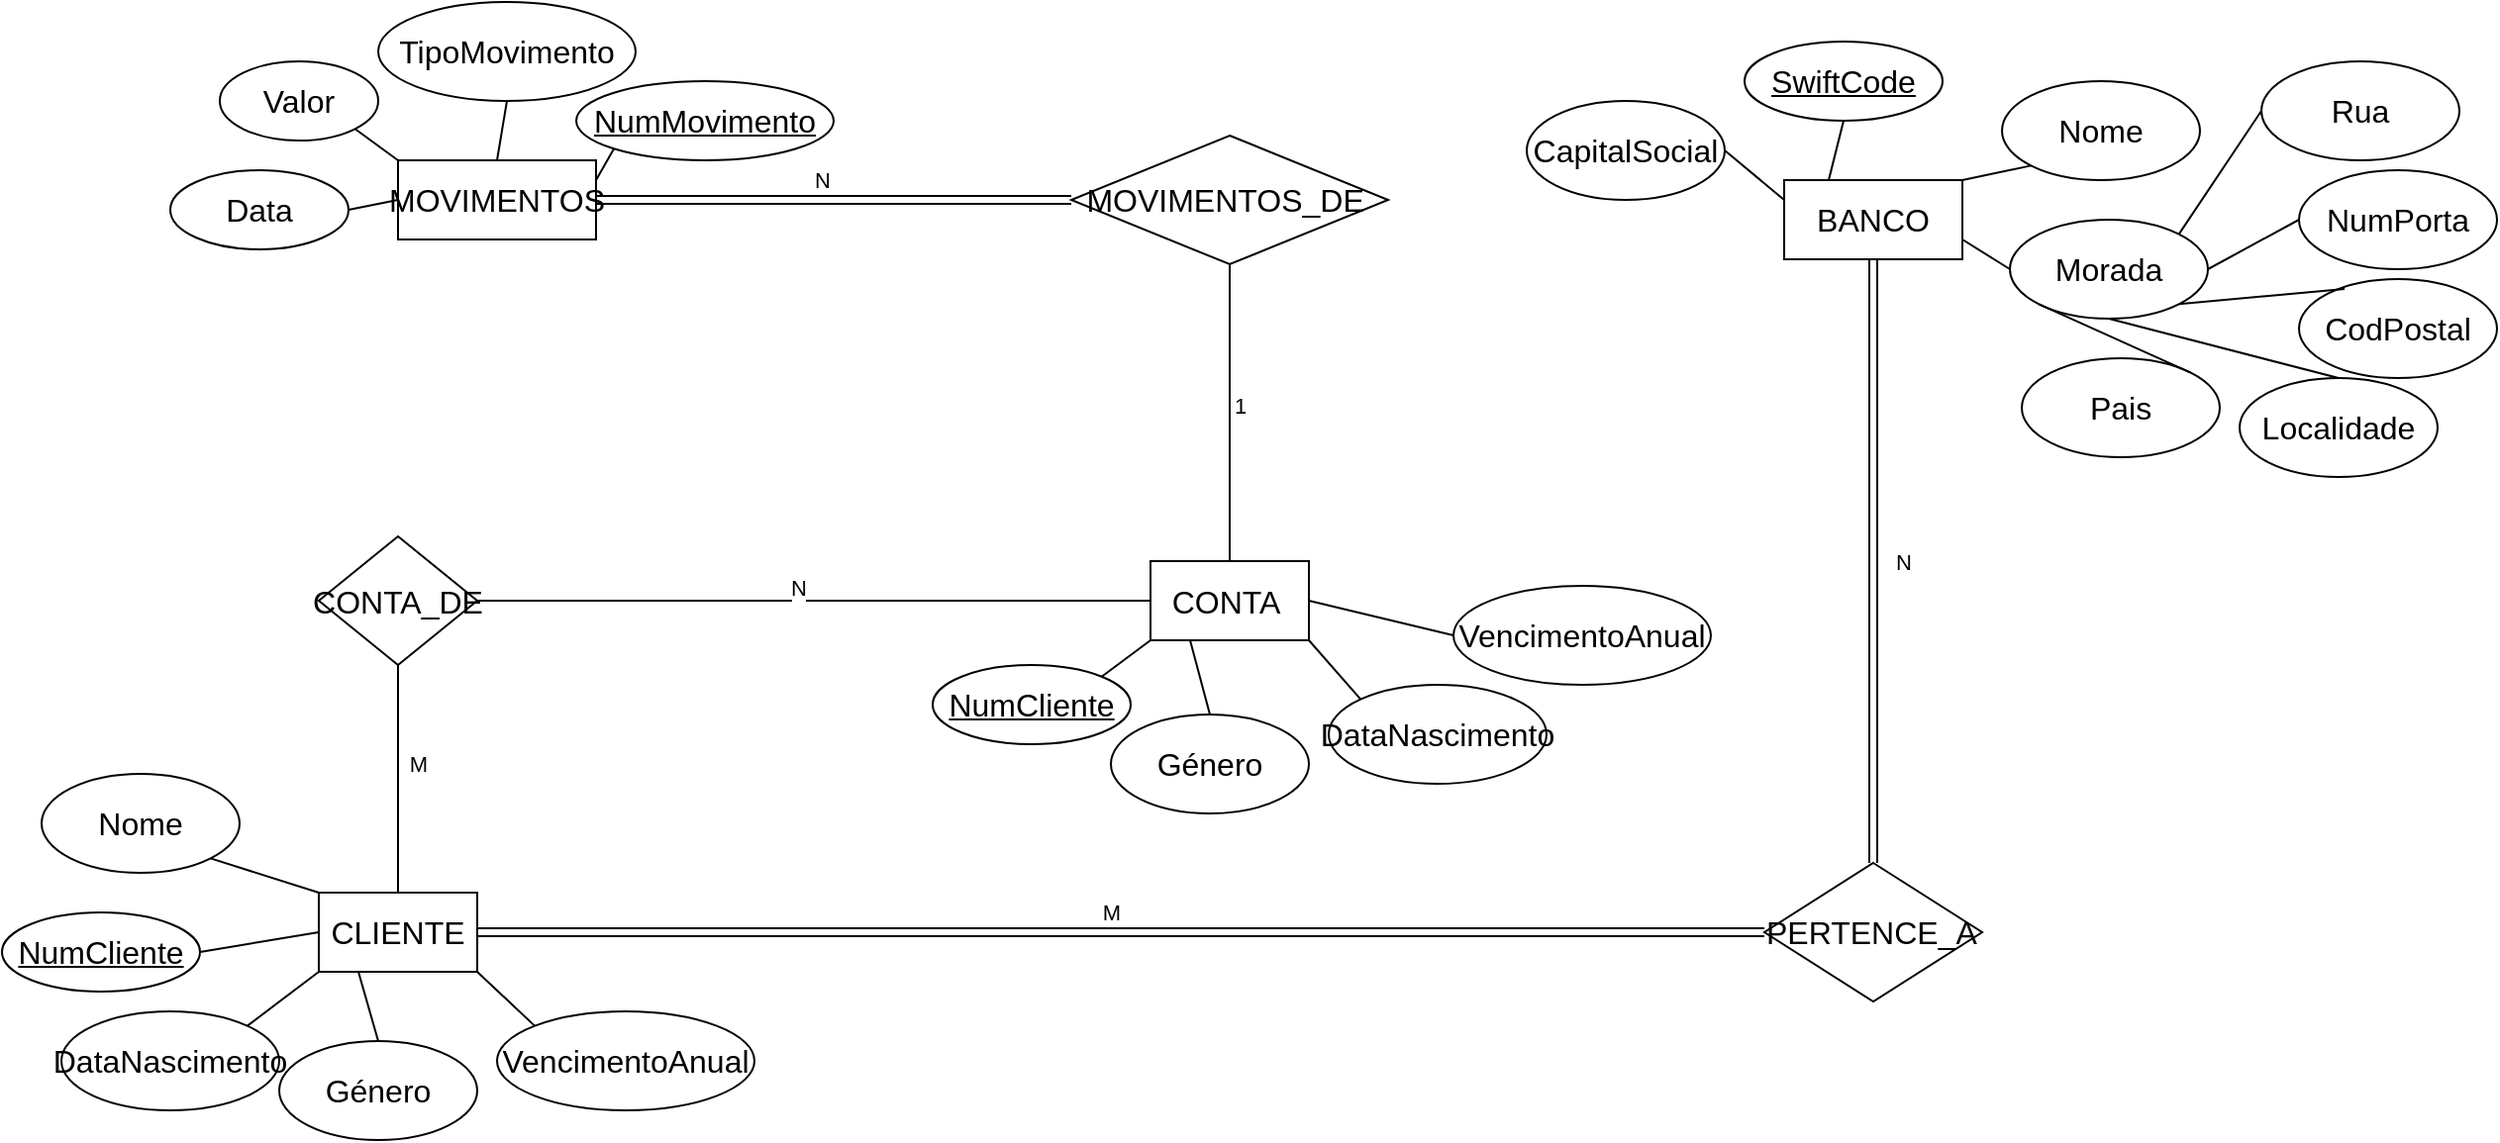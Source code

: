 <mxfile version="28.2.5">
  <diagram name="Página-1" id="8K7tpoxA3R_siYjnnS4K">
    <mxGraphModel dx="1186" dy="755" grid="1" gridSize="10" guides="1" tooltips="1" connect="1" arrows="1" fold="1" page="1" pageScale="1" pageWidth="827" pageHeight="1169" math="0" shadow="0">
      <root>
        <mxCell id="0" />
        <mxCell id="1" parent="0" />
        <mxCell id="RWio1SWD1Iby8s8vuCgb-1" value="&lt;span id=&quot;docs-internal-guid-af97c456-7fff-87b9-3160-b700b82b3dd7&quot;&gt;&lt;span style=&quot;font-size: 12pt; font-family: Calibri, sans-serif; background-color: transparent; font-variant-numeric: normal; font-variant-east-asian: normal; font-variant-alternates: normal; font-variant-position: normal; font-variant-emoji: normal; vertical-align: baseline; white-space-collapse: preserve;&quot;&gt;BANCO&lt;/span&gt;&lt;/span&gt;" style="rounded=0;whiteSpace=wrap;html=1;" parent="1" vertex="1">
          <mxGeometry x="900" y="150" width="90" height="40" as="geometry" />
        </mxCell>
        <mxCell id="RWio1SWD1Iby8s8vuCgb-2" value="&lt;span id=&quot;docs-internal-guid-2875865f-7fff-a0e0-81ef-ecbbbf41017c&quot;&gt;&lt;span style=&quot;font-size: 12pt; font-family: Calibri, sans-serif; background-color: transparent; font-variant-numeric: normal; font-variant-east-asian: normal; font-variant-alternates: normal; font-variant-position: normal; font-variant-emoji: normal; vertical-align: baseline; white-space-collapse: preserve;&quot;&gt;CLIENTE&lt;/span&gt;&lt;/span&gt;" style="rounded=0;whiteSpace=wrap;html=1;" parent="1" vertex="1">
          <mxGeometry x="160" y="510" width="80" height="40" as="geometry" />
        </mxCell>
        <mxCell id="RWio1SWD1Iby8s8vuCgb-3" value="&lt;span id=&quot;docs-internal-guid-65366111-7fff-0a4b-6f6c-a0175f24b78a&quot;&gt;&lt;span style=&quot;font-size: 12pt; font-family: Calibri, sans-serif; background-color: transparent; font-variant-numeric: normal; font-variant-east-asian: normal; font-variant-alternates: normal; font-variant-position: normal; font-variant-emoji: normal; text-decoration-skip-ink: none; vertical-align: baseline; white-space-collapse: preserve;&quot;&gt;SwiftCode&lt;/span&gt;&lt;/span&gt;" style="ellipse;whiteSpace=wrap;html=1;align=center;fontStyle=4;" parent="1" vertex="1">
          <mxGeometry x="880" y="80" width="100" height="40" as="geometry" />
        </mxCell>
        <mxCell id="RWio1SWD1Iby8s8vuCgb-4" value="&lt;span id=&quot;docs-internal-guid-a0a0f81b-7fff-d94d-c99b-7ec15684058c&quot;&gt;&lt;span style=&quot;font-size: 12pt; font-family: Calibri, sans-serif; background-color: transparent; font-variant-numeric: normal; font-variant-east-asian: normal; font-variant-alternates: normal; font-variant-position: normal; font-variant-emoji: normal; vertical-align: baseline; white-space-collapse: preserve;&quot;&gt;Nome&lt;/span&gt;&lt;/span&gt;" style="ellipse;whiteSpace=wrap;html=1;" parent="1" vertex="1">
          <mxGeometry x="1010" y="100" width="100" height="50" as="geometry" />
        </mxCell>
        <mxCell id="RWio1SWD1Iby8s8vuCgb-5" value="&lt;span id=&quot;docs-internal-guid-93bbb5ea-7fff-04e4-05cd-7e66e2fb838d&quot;&gt;&lt;span style=&quot;font-size: 12pt; font-family: Calibri, sans-serif; background-color: transparent; font-variant-numeric: normal; font-variant-east-asian: normal; font-variant-alternates: normal; font-variant-position: normal; font-variant-emoji: normal; vertical-align: baseline; white-space-collapse: preserve;&quot;&gt;Morada&lt;/span&gt;&lt;/span&gt;" style="ellipse;whiteSpace=wrap;html=1;" parent="1" vertex="1">
          <mxGeometry x="1014" y="170" width="100" height="50" as="geometry" />
        </mxCell>
        <mxCell id="RWio1SWD1Iby8s8vuCgb-6" value="&lt;span id=&quot;docs-internal-guid-4803b9d1-7fff-2153-4632-ae9cfee3aabe&quot;&gt;&lt;span style=&quot;font-size: 12pt; font-family: Calibri, sans-serif; background-color: transparent; font-variant-numeric: normal; font-variant-east-asian: normal; font-variant-alternates: normal; font-variant-position: normal; font-variant-emoji: normal; vertical-align: baseline; white-space-collapse: preserve;&quot;&gt;Rua&lt;/span&gt;&lt;/span&gt;" style="ellipse;whiteSpace=wrap;html=1;" parent="1" vertex="1">
          <mxGeometry x="1141" y="90" width="100" height="50" as="geometry" />
        </mxCell>
        <mxCell id="RWio1SWD1Iby8s8vuCgb-7" value="&lt;span id=&quot;docs-internal-guid-b3ca080f-7fff-302c-ad82-b6a08720ef44&quot;&gt;&lt;span style=&quot;font-size: 12pt; font-family: Calibri, sans-serif; background-color: transparent; font-variant-numeric: normal; font-variant-east-asian: normal; font-variant-alternates: normal; font-variant-position: normal; font-variant-emoji: normal; vertical-align: baseline; white-space-collapse: preserve;&quot;&gt;NumPorta&lt;/span&gt;&lt;/span&gt;" style="ellipse;whiteSpace=wrap;html=1;" parent="1" vertex="1">
          <mxGeometry x="1160" y="145" width="100" height="50" as="geometry" />
        </mxCell>
        <mxCell id="RWio1SWD1Iby8s8vuCgb-8" value="&lt;span id=&quot;docs-internal-guid-faa98544-7fff-8719-9a93-f3343d9b40fa&quot;&gt;&lt;span style=&quot;font-size: 12pt; font-family: Calibri, sans-serif; background-color: transparent; font-variant-numeric: normal; font-variant-east-asian: normal; font-variant-alternates: normal; font-variant-position: normal; font-variant-emoji: normal; vertical-align: baseline; white-space-collapse: preserve;&quot;&gt;CodPostal&lt;/span&gt;&lt;/span&gt;" style="ellipse;whiteSpace=wrap;html=1;" parent="1" vertex="1">
          <mxGeometry x="1160" y="200" width="100" height="50" as="geometry" />
        </mxCell>
        <mxCell id="RWio1SWD1Iby8s8vuCgb-9" value="&lt;span id=&quot;docs-internal-guid-47375373-7fff-998a-606e-bc8b9fd4f0b8&quot;&gt;&lt;span style=&quot;font-size: 12pt; font-family: Calibri, sans-serif; background-color: transparent; font-variant-numeric: normal; font-variant-east-asian: normal; font-variant-alternates: normal; font-variant-position: normal; font-variant-emoji: normal; vertical-align: baseline; white-space-collapse: preserve;&quot;&gt;Localidade&lt;/span&gt;&lt;/span&gt;" style="ellipse;whiteSpace=wrap;html=1;" parent="1" vertex="1">
          <mxGeometry x="1130" y="250" width="100" height="50" as="geometry" />
        </mxCell>
        <mxCell id="RWio1SWD1Iby8s8vuCgb-10" value="&lt;span id=&quot;docs-internal-guid-e32d9c3b-7fff-c401-9dcf-a094b863dc5f&quot;&gt;&lt;span style=&quot;font-size: 12pt; font-family: Calibri, sans-serif; background-color: transparent; font-variant-numeric: normal; font-variant-east-asian: normal; font-variant-alternates: normal; font-variant-position: normal; font-variant-emoji: normal; vertical-align: baseline; white-space-collapse: preserve;&quot;&gt;Pais&lt;/span&gt;&lt;/span&gt;" style="ellipse;whiteSpace=wrap;html=1;" parent="1" vertex="1">
          <mxGeometry x="1020" y="240" width="100" height="50" as="geometry" />
        </mxCell>
        <mxCell id="RWio1SWD1Iby8s8vuCgb-11" value="&lt;span id=&quot;docs-internal-guid-cd83ff9c-7fff-dc52-bfdd-ca88fb0fdda9&quot;&gt;&lt;span style=&quot;font-size: 12pt; font-family: Calibri, sans-serif; background-color: transparent; font-variant-numeric: normal; font-variant-east-asian: normal; font-variant-alternates: normal; font-variant-position: normal; font-variant-emoji: normal; vertical-align: baseline; white-space-collapse: preserve;&quot;&gt;CapitalSocial&lt;/span&gt;&lt;/span&gt;" style="ellipse;whiteSpace=wrap;html=1;" parent="1" vertex="1">
          <mxGeometry x="770" y="110" width="100" height="50" as="geometry" />
        </mxCell>
        <mxCell id="RWio1SWD1Iby8s8vuCgb-13" value="" style="endArrow=none;html=1;rounded=0;entryX=0;entryY=1;entryDx=0;entryDy=0;exitX=1;exitY=0;exitDx=0;exitDy=0;" parent="1" source="RWio1SWD1Iby8s8vuCgb-10" target="RWio1SWD1Iby8s8vuCgb-5" edge="1">
          <mxGeometry width="50" height="50" relative="1" as="geometry">
            <mxPoint x="860" y="390" as="sourcePoint" />
            <mxPoint x="910" y="340" as="targetPoint" />
          </mxGeometry>
        </mxCell>
        <mxCell id="RWio1SWD1Iby8s8vuCgb-14" value="" style="endArrow=none;html=1;rounded=0;entryX=0.5;entryY=1;entryDx=0;entryDy=0;exitX=0.5;exitY=0;exitDx=0;exitDy=0;" parent="1" source="RWio1SWD1Iby8s8vuCgb-9" target="RWio1SWD1Iby8s8vuCgb-5" edge="1">
          <mxGeometry width="50" height="50" relative="1" as="geometry">
            <mxPoint x="950" y="390" as="sourcePoint" />
            <mxPoint x="1000" y="340" as="targetPoint" />
          </mxGeometry>
        </mxCell>
        <mxCell id="RWio1SWD1Iby8s8vuCgb-15" value="" style="endArrow=none;html=1;rounded=0;entryX=1;entryY=1;entryDx=0;entryDy=0;exitX=0.23;exitY=0.1;exitDx=0;exitDy=0;exitPerimeter=0;" parent="1" source="RWio1SWD1Iby8s8vuCgb-8" target="RWio1SWD1Iby8s8vuCgb-5" edge="1">
          <mxGeometry width="50" height="50" relative="1" as="geometry">
            <mxPoint x="1140" y="380" as="sourcePoint" />
            <mxPoint x="1190" y="330" as="targetPoint" />
          </mxGeometry>
        </mxCell>
        <mxCell id="RWio1SWD1Iby8s8vuCgb-16" value="" style="endArrow=none;html=1;rounded=0;entryX=1;entryY=0.5;entryDx=0;entryDy=0;exitX=0;exitY=0.5;exitDx=0;exitDy=0;" parent="1" source="RWio1SWD1Iby8s8vuCgb-7" target="RWio1SWD1Iby8s8vuCgb-5" edge="1">
          <mxGeometry width="50" height="50" relative="1" as="geometry">
            <mxPoint x="1210" y="310" as="sourcePoint" />
            <mxPoint x="1260" y="260" as="targetPoint" />
          </mxGeometry>
        </mxCell>
        <mxCell id="RWio1SWD1Iby8s8vuCgb-17" value="" style="endArrow=none;html=1;rounded=0;entryX=0;entryY=0.5;entryDx=0;entryDy=0;exitX=1;exitY=0;exitDx=0;exitDy=0;" parent="1" source="RWio1SWD1Iby8s8vuCgb-5" target="RWio1SWD1Iby8s8vuCgb-6" edge="1">
          <mxGeometry width="50" height="50" relative="1" as="geometry">
            <mxPoint x="1080" y="200" as="sourcePoint" />
            <mxPoint x="1130" y="150" as="targetPoint" />
          </mxGeometry>
        </mxCell>
        <mxCell id="RWio1SWD1Iby8s8vuCgb-18" value="" style="endArrow=none;html=1;rounded=0;entryX=0;entryY=0.25;entryDx=0;entryDy=0;exitX=1;exitY=0.5;exitDx=0;exitDy=0;" parent="1" source="RWio1SWD1Iby8s8vuCgb-11" target="RWio1SWD1Iby8s8vuCgb-1" edge="1">
          <mxGeometry width="50" height="50" relative="1" as="geometry">
            <mxPoint x="780" y="310" as="sourcePoint" />
            <mxPoint x="830" y="260" as="targetPoint" />
          </mxGeometry>
        </mxCell>
        <mxCell id="RWio1SWD1Iby8s8vuCgb-19" value="" style="endArrow=none;html=1;rounded=0;entryX=0.5;entryY=1;entryDx=0;entryDy=0;exitX=0.25;exitY=0;exitDx=0;exitDy=0;" parent="1" source="RWio1SWD1Iby8s8vuCgb-1" target="RWio1SWD1Iby8s8vuCgb-3" edge="1">
          <mxGeometry width="50" height="50" relative="1" as="geometry">
            <mxPoint x="950" y="170" as="sourcePoint" />
            <mxPoint x="1000" y="120" as="targetPoint" />
          </mxGeometry>
        </mxCell>
        <mxCell id="RWio1SWD1Iby8s8vuCgb-20" value="" style="endArrow=none;html=1;rounded=0;entryX=0;entryY=1;entryDx=0;entryDy=0;exitX=1;exitY=0;exitDx=0;exitDy=0;" parent="1" source="RWio1SWD1Iby8s8vuCgb-1" target="RWio1SWD1Iby8s8vuCgb-4" edge="1">
          <mxGeometry width="50" height="50" relative="1" as="geometry">
            <mxPoint x="800" y="280" as="sourcePoint" />
            <mxPoint x="850" y="230" as="targetPoint" />
          </mxGeometry>
        </mxCell>
        <mxCell id="RWio1SWD1Iby8s8vuCgb-21" value="" style="endArrow=none;html=1;rounded=0;entryX=0;entryY=0.5;entryDx=0;entryDy=0;exitX=1;exitY=0.75;exitDx=0;exitDy=0;" parent="1" source="RWio1SWD1Iby8s8vuCgb-1" target="RWio1SWD1Iby8s8vuCgb-5" edge="1">
          <mxGeometry width="50" height="50" relative="1" as="geometry">
            <mxPoint x="790" y="320" as="sourcePoint" />
            <mxPoint x="840" y="270" as="targetPoint" />
          </mxGeometry>
        </mxCell>
        <mxCell id="RWio1SWD1Iby8s8vuCgb-22" value="&lt;span id=&quot;docs-internal-guid-277d4903-7fff-a58d-e5e4-5f273fbcb468&quot;&gt;&lt;span style=&quot;font-size: 12pt; font-family: Calibri, sans-serif; background-color: transparent; font-variant-numeric: normal; font-variant-east-asian: normal; font-variant-alternates: normal; font-variant-position: normal; font-variant-emoji: normal; text-decoration-skip-ink: none; vertical-align: baseline; white-space-collapse: preserve;&quot;&gt;NumCliente&lt;/span&gt;&lt;/span&gt;" style="ellipse;whiteSpace=wrap;html=1;align=center;fontStyle=4;" parent="1" vertex="1">
          <mxGeometry y="520" width="100" height="40" as="geometry" />
        </mxCell>
        <mxCell id="RWio1SWD1Iby8s8vuCgb-23" value="&lt;span id=&quot;docs-internal-guid-f94d8cea-7fff-d41f-a58f-d4b0936b7a78&quot;&gt;&lt;span style=&quot;font-size: 12pt; font-family: Calibri, sans-serif; background-color: transparent; font-variant-numeric: normal; font-variant-east-asian: normal; font-variant-alternates: normal; font-variant-position: normal; font-variant-emoji: normal; vertical-align: baseline; white-space-collapse: preserve;&quot;&gt;DataNascimento&lt;/span&gt;&lt;/span&gt;" style="ellipse;whiteSpace=wrap;html=1;" parent="1" vertex="1">
          <mxGeometry x="30" y="570" width="110" height="50" as="geometry" />
        </mxCell>
        <mxCell id="RWio1SWD1Iby8s8vuCgb-24" value="&lt;span id=&quot;docs-internal-guid-0aed245b-7fff-e68d-fec1-0c9eb29da171&quot;&gt;&lt;span style=&quot;font-size: 12pt; font-family: Calibri, sans-serif; background-color: transparent; font-variant-numeric: normal; font-variant-east-asian: normal; font-variant-alternates: normal; font-variant-position: normal; font-variant-emoji: normal; vertical-align: baseline; white-space-collapse: preserve;&quot;&gt;Género&lt;/span&gt;&lt;/span&gt;" style="ellipse;whiteSpace=wrap;html=1;" parent="1" vertex="1">
          <mxGeometry x="140" y="585" width="100" height="50" as="geometry" />
        </mxCell>
        <mxCell id="RWio1SWD1Iby8s8vuCgb-25" value="&lt;span id=&quot;docs-internal-guid-78b6db5a-7fff-c27d-7fa9-28ab7a5495e4&quot;&gt;&lt;span style=&quot;font-size: 12pt; font-family: Calibri, sans-serif; background-color: transparent; font-variant-numeric: normal; font-variant-east-asian: normal; font-variant-alternates: normal; font-variant-position: normal; font-variant-emoji: normal; vertical-align: baseline; white-space-collapse: preserve;&quot;&gt;Nome&lt;/span&gt;&lt;/span&gt;" style="ellipse;whiteSpace=wrap;html=1;" parent="1" vertex="1">
          <mxGeometry x="20" y="450" width="100" height="50" as="geometry" />
        </mxCell>
        <mxCell id="RWio1SWD1Iby8s8vuCgb-26" value="&lt;span id=&quot;docs-internal-guid-ec816e36-7fff-135e-ad25-dcfba7eb9f85&quot;&gt;&lt;span style=&quot;font-size: 12pt; font-family: Calibri, sans-serif; background-color: transparent; font-variant-numeric: normal; font-variant-east-asian: normal; font-variant-alternates: normal; font-variant-position: normal; font-variant-emoji: normal; vertical-align: baseline; white-space-collapse: preserve;&quot;&gt;VencimentoAnual&lt;/span&gt;&lt;/span&gt;" style="ellipse;whiteSpace=wrap;html=1;" parent="1" vertex="1">
          <mxGeometry x="250" y="570" width="130" height="50" as="geometry" />
        </mxCell>
        <mxCell id="RWio1SWD1Iby8s8vuCgb-27" value="" style="endArrow=none;html=1;rounded=0;entryX=0.25;entryY=1;entryDx=0;entryDy=0;exitX=0.5;exitY=0;exitDx=0;exitDy=0;" parent="1" source="RWio1SWD1Iby8s8vuCgb-24" target="RWio1SWD1Iby8s8vuCgb-2" edge="1">
          <mxGeometry width="50" height="50" relative="1" as="geometry">
            <mxPoint x="230" y="760" as="sourcePoint" />
            <mxPoint x="280" y="710" as="targetPoint" />
          </mxGeometry>
        </mxCell>
        <mxCell id="RWio1SWD1Iby8s8vuCgb-28" value="" style="endArrow=none;html=1;rounded=0;entryX=0;entryY=1;entryDx=0;entryDy=0;exitX=1;exitY=0;exitDx=0;exitDy=0;" parent="1" source="RWio1SWD1Iby8s8vuCgb-23" target="RWio1SWD1Iby8s8vuCgb-2" edge="1">
          <mxGeometry width="50" height="50" relative="1" as="geometry">
            <mxPoint y="740" as="sourcePoint" />
            <mxPoint x="50" y="690" as="targetPoint" />
          </mxGeometry>
        </mxCell>
        <mxCell id="RWio1SWD1Iby8s8vuCgb-29" value="" style="endArrow=none;html=1;rounded=0;entryX=0;entryY=0.5;entryDx=0;entryDy=0;exitX=1;exitY=0.5;exitDx=0;exitDy=0;" parent="1" source="RWio1SWD1Iby8s8vuCgb-22" target="RWio1SWD1Iby8s8vuCgb-2" edge="1">
          <mxGeometry width="50" height="50" relative="1" as="geometry">
            <mxPoint x="140" y="520" as="sourcePoint" />
            <mxPoint x="190" y="470" as="targetPoint" />
          </mxGeometry>
        </mxCell>
        <mxCell id="RWio1SWD1Iby8s8vuCgb-30" value="" style="endArrow=none;html=1;rounded=0;entryX=0;entryY=0;entryDx=0;entryDy=0;exitX=1;exitY=1;exitDx=0;exitDy=0;" parent="1" source="RWio1SWD1Iby8s8vuCgb-25" target="RWio1SWD1Iby8s8vuCgb-2" edge="1">
          <mxGeometry width="50" height="50" relative="1" as="geometry">
            <mxPoint x="130" y="520" as="sourcePoint" />
            <mxPoint x="180" y="470" as="targetPoint" />
          </mxGeometry>
        </mxCell>
        <mxCell id="RWio1SWD1Iby8s8vuCgb-31" value="" style="endArrow=none;html=1;rounded=0;entryX=0;entryY=0;entryDx=0;entryDy=0;exitX=1;exitY=1;exitDx=0;exitDy=0;" parent="1" source="RWio1SWD1Iby8s8vuCgb-2" target="RWio1SWD1Iby8s8vuCgb-26" edge="1">
          <mxGeometry width="50" height="50" relative="1" as="geometry">
            <mxPoint x="270" y="550" as="sourcePoint" />
            <mxPoint x="320" y="500" as="targetPoint" />
          </mxGeometry>
        </mxCell>
        <mxCell id="RWio1SWD1Iby8s8vuCgb-32" value="&lt;span id=&quot;docs-internal-guid-77dc8196-7fff-d45c-d377-dc07b55a11ed&quot;&gt;&lt;span style=&quot;font-size: 12pt; font-family: Calibri, sans-serif; background-color: transparent; font-variant-numeric: normal; font-variant-east-asian: normal; font-variant-alternates: normal; font-variant-position: normal; font-variant-emoji: normal; vertical-align: baseline; white-space-collapse: preserve;&quot;&gt;CONTA &lt;/span&gt;&lt;/span&gt;" style="rounded=0;whiteSpace=wrap;html=1;" parent="1" vertex="1">
          <mxGeometry x="580" y="342.5" width="80" height="40" as="geometry" />
        </mxCell>
        <mxCell id="RWio1SWD1Iby8s8vuCgb-33" value="&lt;span id=&quot;docs-internal-guid-277d4903-7fff-a58d-e5e4-5f273fbcb468&quot;&gt;&lt;span style=&quot;font-size: 12pt; font-family: Calibri, sans-serif; background-color: transparent; font-variant-numeric: normal; font-variant-east-asian: normal; font-variant-alternates: normal; font-variant-position: normal; font-variant-emoji: normal; text-decoration-skip-ink: none; vertical-align: baseline; white-space-collapse: preserve;&quot;&gt;NumCliente&lt;/span&gt;&lt;/span&gt;" style="ellipse;whiteSpace=wrap;html=1;align=center;fontStyle=4;" parent="1" vertex="1">
          <mxGeometry x="470" y="395" width="100" height="40" as="geometry" />
        </mxCell>
        <mxCell id="RWio1SWD1Iby8s8vuCgb-34" value="&lt;span id=&quot;docs-internal-guid-f94d8cea-7fff-d41f-a58f-d4b0936b7a78&quot;&gt;&lt;span style=&quot;font-size: 12pt; font-family: Calibri, sans-serif; background-color: transparent; font-variant-numeric: normal; font-variant-east-asian: normal; font-variant-alternates: normal; font-variant-position: normal; font-variant-emoji: normal; vertical-align: baseline; white-space-collapse: preserve;&quot;&gt;DataNascimento&lt;/span&gt;&lt;/span&gt;" style="ellipse;whiteSpace=wrap;html=1;" parent="1" vertex="1">
          <mxGeometry x="670" y="405" width="110" height="50" as="geometry" />
        </mxCell>
        <mxCell id="RWio1SWD1Iby8s8vuCgb-35" value="&lt;span id=&quot;docs-internal-guid-0aed245b-7fff-e68d-fec1-0c9eb29da171&quot;&gt;&lt;span style=&quot;font-size: 12pt; font-family: Calibri, sans-serif; background-color: transparent; font-variant-numeric: normal; font-variant-east-asian: normal; font-variant-alternates: normal; font-variant-position: normal; font-variant-emoji: normal; vertical-align: baseline; white-space-collapse: preserve;&quot;&gt;Género&lt;/span&gt;&lt;/span&gt;" style="ellipse;whiteSpace=wrap;html=1;" parent="1" vertex="1">
          <mxGeometry x="560" y="420" width="100" height="50" as="geometry" />
        </mxCell>
        <mxCell id="RWio1SWD1Iby8s8vuCgb-36" value="&lt;span id=&quot;docs-internal-guid-ec816e36-7fff-135e-ad25-dcfba7eb9f85&quot;&gt;&lt;span style=&quot;font-size: 12pt; font-family: Calibri, sans-serif; background-color: transparent; font-variant-numeric: normal; font-variant-east-asian: normal; font-variant-alternates: normal; font-variant-position: normal; font-variant-emoji: normal; vertical-align: baseline; white-space-collapse: preserve;&quot;&gt;VencimentoAnual&lt;/span&gt;&lt;/span&gt;" style="ellipse;whiteSpace=wrap;html=1;" parent="1" vertex="1">
          <mxGeometry x="733" y="355" width="130" height="50" as="geometry" />
        </mxCell>
        <mxCell id="RWio1SWD1Iby8s8vuCgb-38" value="" style="endArrow=none;html=1;rounded=0;entryX=0;entryY=1;entryDx=0;entryDy=0;exitX=1;exitY=0;exitDx=0;exitDy=0;" parent="1" source="RWio1SWD1Iby8s8vuCgb-33" target="RWio1SWD1Iby8s8vuCgb-32" edge="1">
          <mxGeometry width="50" height="50" relative="1" as="geometry">
            <mxPoint x="290" y="440" as="sourcePoint" />
            <mxPoint x="340" y="390" as="targetPoint" />
          </mxGeometry>
        </mxCell>
        <mxCell id="RWio1SWD1Iby8s8vuCgb-39" value="" style="endArrow=none;html=1;rounded=0;entryX=0.25;entryY=1;entryDx=0;entryDy=0;exitX=0.5;exitY=0;exitDx=0;exitDy=0;" parent="1" source="RWio1SWD1Iby8s8vuCgb-35" target="RWio1SWD1Iby8s8vuCgb-32" edge="1">
          <mxGeometry width="50" height="50" relative="1" as="geometry">
            <mxPoint x="340" y="540" as="sourcePoint" />
            <mxPoint x="390" y="490" as="targetPoint" />
          </mxGeometry>
        </mxCell>
        <mxCell id="RWio1SWD1Iby8s8vuCgb-40" value="" style="endArrow=none;html=1;rounded=0;entryX=1;entryY=1;entryDx=0;entryDy=0;exitX=0;exitY=0;exitDx=0;exitDy=0;" parent="1" source="RWio1SWD1Iby8s8vuCgb-34" target="RWio1SWD1Iby8s8vuCgb-32" edge="1">
          <mxGeometry width="50" height="50" relative="1" as="geometry">
            <mxPoint x="670" y="570" as="sourcePoint" />
            <mxPoint x="720" y="520" as="targetPoint" />
          </mxGeometry>
        </mxCell>
        <mxCell id="RWio1SWD1Iby8s8vuCgb-41" value="" style="endArrow=none;html=1;rounded=0;entryX=1;entryY=0.5;entryDx=0;entryDy=0;exitX=0;exitY=0.5;exitDx=0;exitDy=0;" parent="1" source="RWio1SWD1Iby8s8vuCgb-36" target="RWio1SWD1Iby8s8vuCgb-32" edge="1">
          <mxGeometry width="50" height="50" relative="1" as="geometry">
            <mxPoint x="710" y="380" as="sourcePoint" />
            <mxPoint x="480" y="500" as="targetPoint" />
          </mxGeometry>
        </mxCell>
        <mxCell id="RWio1SWD1Iby8s8vuCgb-60" value="&lt;span id=&quot;docs-internal-guid-de1c1632-7fff-682d-08ac-882ddd7d76f0&quot;&gt;&lt;span style=&quot;font-size: 12pt; font-family: Calibri, sans-serif; background-color: transparent; font-variant-numeric: normal; font-variant-east-asian: normal; font-variant-alternates: normal; font-variant-position: normal; font-variant-emoji: normal; vertical-align: baseline; white-space-collapse: preserve;&quot;&gt;MOVIMENTOS&lt;/span&gt;&lt;/span&gt;" style="rounded=0;whiteSpace=wrap;html=1;" parent="1" vertex="1">
          <mxGeometry x="200" y="140" width="100" height="40" as="geometry" />
        </mxCell>
        <mxCell id="RWio1SWD1Iby8s8vuCgb-61" value="&lt;span id=&quot;docs-internal-guid-a111a56b-7fff-dc8b-17a2-225d83e79dc0&quot;&gt;&lt;span style=&quot;font-size: 12pt; font-family: Calibri, sans-serif; background-color: transparent; font-variant-numeric: normal; font-variant-east-asian: normal; font-variant-alternates: normal; font-variant-position: normal; font-variant-emoji: normal; text-decoration-skip-ink: none; vertical-align: baseline; white-space-collapse: preserve;&quot;&gt;NumMovimento&lt;/span&gt;&lt;/span&gt;" style="ellipse;whiteSpace=wrap;html=1;align=center;fontStyle=4;" parent="1" vertex="1">
          <mxGeometry x="290" y="100" width="130" height="40" as="geometry" />
        </mxCell>
        <mxCell id="RWio1SWD1Iby8s8vuCgb-62" value="&lt;span id=&quot;docs-internal-guid-280cb962-7fff-2b37-2cc2-8eb4711dd9af&quot;&gt;&lt;span style=&quot;font-size: 12pt; font-family: Calibri, sans-serif; background-color: transparent; font-variant-numeric: normal; font-variant-east-asian: normal; font-variant-alternates: normal; font-variant-position: normal; font-variant-emoji: normal; vertical-align: baseline; white-space-collapse: preserve;&quot;&gt;Valor&lt;/span&gt;&lt;/span&gt;" style="ellipse;whiteSpace=wrap;html=1;" parent="1" vertex="1">
          <mxGeometry x="110" y="90" width="80" height="40" as="geometry" />
        </mxCell>
        <mxCell id="RWio1SWD1Iby8s8vuCgb-63" value="&lt;span id=&quot;docs-internal-guid-ff2bd5fb-7fff-0388-4db9-fcd2f1cc1955&quot;&gt;&lt;span style=&quot;font-size: 12pt; font-family: Calibri, sans-serif; background-color: transparent; font-variant-numeric: normal; font-variant-east-asian: normal; font-variant-alternates: normal; font-variant-position: normal; font-variant-emoji: normal; vertical-align: baseline; white-space-collapse: preserve;&quot;&gt;Data&lt;/span&gt;&lt;/span&gt;" style="ellipse;whiteSpace=wrap;html=1;" parent="1" vertex="1">
          <mxGeometry x="85" y="145" width="90" height="40" as="geometry" />
        </mxCell>
        <mxCell id="RWio1SWD1Iby8s8vuCgb-64" value="&lt;span id=&quot;docs-internal-guid-5ce4f923-7fff-1d38-0670-295eb95a9b71&quot;&gt;&lt;span style=&quot;font-size: 12pt; font-family: Calibri, sans-serif; background-color: transparent; font-variant-numeric: normal; font-variant-east-asian: normal; font-variant-alternates: normal; font-variant-position: normal; font-variant-emoji: normal; vertical-align: baseline; white-space-collapse: preserve;&quot;&gt;TipoMovimento&lt;/span&gt;&lt;/span&gt;" style="ellipse;whiteSpace=wrap;html=1;" parent="1" vertex="1">
          <mxGeometry x="190" y="60" width="130" height="50" as="geometry" />
        </mxCell>
        <mxCell id="RWio1SWD1Iby8s8vuCgb-65" value="" style="endArrow=none;html=1;rounded=0;entryX=1;entryY=0.5;entryDx=0;entryDy=0;exitX=0;exitY=0.5;exitDx=0;exitDy=0;" parent="1" source="RWio1SWD1Iby8s8vuCgb-60" target="RWio1SWD1Iby8s8vuCgb-63" edge="1">
          <mxGeometry width="50" height="50" relative="1" as="geometry">
            <mxPoint x="180" y="300" as="sourcePoint" />
            <mxPoint x="230" y="250" as="targetPoint" />
          </mxGeometry>
        </mxCell>
        <mxCell id="RWio1SWD1Iby8s8vuCgb-66" value="" style="endArrow=none;html=1;rounded=0;entryX=1;entryY=1;entryDx=0;entryDy=0;exitX=0;exitY=0;exitDx=0;exitDy=0;" parent="1" source="RWio1SWD1Iby8s8vuCgb-60" target="RWio1SWD1Iby8s8vuCgb-62" edge="1">
          <mxGeometry width="50" height="50" relative="1" as="geometry">
            <mxPoint x="150" y="190" as="sourcePoint" />
            <mxPoint x="200" y="140" as="targetPoint" />
          </mxGeometry>
        </mxCell>
        <mxCell id="RWio1SWD1Iby8s8vuCgb-67" value="" style="endArrow=none;html=1;rounded=0;entryX=0.5;entryY=1;entryDx=0;entryDy=0;exitX=0.5;exitY=0;exitDx=0;exitDy=0;" parent="1" source="RWio1SWD1Iby8s8vuCgb-60" target="RWio1SWD1Iby8s8vuCgb-64" edge="1">
          <mxGeometry width="50" height="50" relative="1" as="geometry">
            <mxPoint x="140" y="350" as="sourcePoint" />
            <mxPoint x="190" y="300" as="targetPoint" />
          </mxGeometry>
        </mxCell>
        <mxCell id="RWio1SWD1Iby8s8vuCgb-68" value="" style="endArrow=none;html=1;rounded=0;entryX=0;entryY=1;entryDx=0;entryDy=0;exitX=1;exitY=0.25;exitDx=0;exitDy=0;" parent="1" source="RWio1SWD1Iby8s8vuCgb-60" target="RWio1SWD1Iby8s8vuCgb-61" edge="1">
          <mxGeometry width="50" height="50" relative="1" as="geometry">
            <mxPoint x="400" y="320" as="sourcePoint" />
            <mxPoint x="450" y="270" as="targetPoint" />
          </mxGeometry>
        </mxCell>
        <mxCell id="RWio1SWD1Iby8s8vuCgb-69" value="&lt;span id=&quot;docs-internal-guid-0f5ca020-7fff-cc58-aa1f-4d0d0ef11ff0&quot;&gt;&lt;span style=&quot;font-size: 12pt; font-family: Calibri, sans-serif; background-color: transparent; font-variant-numeric: normal; font-variant-east-asian: normal; font-variant-alternates: normal; font-variant-position: normal; font-variant-emoji: normal; vertical-align: baseline; white-space-collapse: preserve;&quot;&gt;PERTENCE_A &lt;/span&gt;&lt;/span&gt;" style="rhombus;whiteSpace=wrap;html=1;" parent="1" vertex="1">
          <mxGeometry x="890" y="495" width="110" height="70" as="geometry" />
        </mxCell>
        <mxCell id="RWio1SWD1Iby8s8vuCgb-72" value="&lt;span id=&quot;docs-internal-guid-cb0ba7dd-7fff-00a3-36dd-cde31a6ff90f&quot;&gt;&lt;span style=&quot;font-size: 12pt; font-family: Calibri, sans-serif; background-color: transparent; font-variant-numeric: normal; font-variant-east-asian: normal; font-variant-alternates: normal; font-variant-position: normal; font-variant-emoji: normal; vertical-align: baseline; white-space-collapse: preserve;&quot;&gt;CONTA_DE&lt;/span&gt;&lt;/span&gt;" style="rhombus;whiteSpace=wrap;html=1;" parent="1" vertex="1">
          <mxGeometry x="160" y="330" width="80" height="65" as="geometry" />
        </mxCell>
        <mxCell id="RWio1SWD1Iby8s8vuCgb-73" value="" style="endArrow=none;html=1;rounded=0;entryX=0.5;entryY=1;entryDx=0;entryDy=0;exitX=0.5;exitY=0;exitDx=0;exitDy=0;" parent="1" source="RWio1SWD1Iby8s8vuCgb-2" target="RWio1SWD1Iby8s8vuCgb-72" edge="1">
          <mxGeometry width="50" height="50" relative="1" as="geometry">
            <mxPoint x="210" y="490" as="sourcePoint" />
            <mxPoint x="260" y="440" as="targetPoint" />
          </mxGeometry>
        </mxCell>
        <mxCell id="AgM-IPQPLCFgKBtMQArp-11" value="M" style="edgeLabel;html=1;align=center;verticalAlign=middle;resizable=0;points=[];" vertex="1" connectable="0" parent="RWio1SWD1Iby8s8vuCgb-73">
          <mxGeometry x="0.339" y="1" relative="1" as="geometry">
            <mxPoint x="11" y="12" as="offset" />
          </mxGeometry>
        </mxCell>
        <mxCell id="RWio1SWD1Iby8s8vuCgb-74" value="" style="endArrow=none;html=1;rounded=0;entryX=0;entryY=0.5;entryDx=0;entryDy=0;exitX=1;exitY=0.5;exitDx=0;exitDy=0;" parent="1" source="RWio1SWD1Iby8s8vuCgb-72" target="RWio1SWD1Iby8s8vuCgb-32" edge="1">
          <mxGeometry width="50" height="50" relative="1" as="geometry">
            <mxPoint x="360" y="390" as="sourcePoint" />
            <mxPoint x="410" y="340" as="targetPoint" />
            <Array as="points" />
          </mxGeometry>
        </mxCell>
        <mxCell id="AgM-IPQPLCFgKBtMQArp-10" value="N" style="edgeLabel;html=1;align=center;verticalAlign=middle;resizable=0;points=[];" vertex="1" connectable="0" parent="RWio1SWD1Iby8s8vuCgb-74">
          <mxGeometry x="-0.047" y="-1" relative="1" as="geometry">
            <mxPoint y="-8" as="offset" />
          </mxGeometry>
        </mxCell>
        <mxCell id="RWio1SWD1Iby8s8vuCgb-76" value="&lt;span id=&quot;docs-internal-guid-d77c3773-7fff-4ed1-939f-f3609f7cea6a&quot;&gt;&lt;span style=&quot;font-size: 12pt; font-family: Calibri, sans-serif; background-color: transparent; font-variant-numeric: normal; font-variant-east-asian: normal; font-variant-alternates: normal; font-variant-position: normal; font-variant-emoji: normal; vertical-align: baseline; white-space-collapse: preserve;&quot;&gt;MOVIMENTOS_DE &lt;/span&gt;&lt;/span&gt;" style="rhombus;whiteSpace=wrap;html=1;" parent="1" vertex="1">
          <mxGeometry x="540" y="127.5" width="160" height="65" as="geometry" />
        </mxCell>
        <mxCell id="RWio1SWD1Iby8s8vuCgb-78" value="" style="endArrow=none;html=1;rounded=0;entryX=0.5;entryY=1;entryDx=0;entryDy=0;exitX=0.5;exitY=0;exitDx=0;exitDy=0;" parent="1" source="RWio1SWD1Iby8s8vuCgb-32" target="RWio1SWD1Iby8s8vuCgb-76" edge="1">
          <mxGeometry width="50" height="50" relative="1" as="geometry">
            <mxPoint x="580" y="290" as="sourcePoint" />
            <mxPoint x="630" y="240" as="targetPoint" />
          </mxGeometry>
        </mxCell>
        <mxCell id="AgM-IPQPLCFgKBtMQArp-7" value="1" style="edgeLabel;html=1;align=center;verticalAlign=middle;resizable=0;points=[];" vertex="1" connectable="0" parent="RWio1SWD1Iby8s8vuCgb-78">
          <mxGeometry x="0.06" y="-5" relative="1" as="geometry">
            <mxPoint y="1" as="offset" />
          </mxGeometry>
        </mxCell>
        <mxCell id="AgM-IPQPLCFgKBtMQArp-3" value="" style="shape=link;html=1;rounded=0;entryX=0.5;entryY=1;entryDx=0;entryDy=0;exitX=0.5;exitY=0;exitDx=0;exitDy=0;" edge="1" parent="1" source="RWio1SWD1Iby8s8vuCgb-69" target="RWio1SWD1Iby8s8vuCgb-1">
          <mxGeometry width="100" relative="1" as="geometry">
            <mxPoint x="890" y="300" as="sourcePoint" />
            <mxPoint x="990" y="300" as="targetPoint" />
          </mxGeometry>
        </mxCell>
        <mxCell id="AgM-IPQPLCFgKBtMQArp-4" value="N" style="edgeLabel;html=1;align=center;verticalAlign=middle;resizable=0;points=[];" vertex="1" connectable="0" parent="AgM-IPQPLCFgKBtMQArp-3">
          <mxGeometry x="0.102" relative="1" as="geometry">
            <mxPoint x="15" y="16" as="offset" />
          </mxGeometry>
        </mxCell>
        <mxCell id="AgM-IPQPLCFgKBtMQArp-5" value="" style="shape=link;html=1;rounded=0;entryX=1;entryY=0.5;entryDx=0;entryDy=0;exitX=0;exitY=0.5;exitDx=0;exitDy=0;" edge="1" parent="1" source="RWio1SWD1Iby8s8vuCgb-69" target="RWio1SWD1Iby8s8vuCgb-2">
          <mxGeometry width="100" relative="1" as="geometry">
            <mxPoint x="570" y="845" as="sourcePoint" />
            <mxPoint x="570" y="540" as="targetPoint" />
          </mxGeometry>
        </mxCell>
        <mxCell id="AgM-IPQPLCFgKBtMQArp-6" value="M" style="edgeLabel;html=1;align=center;verticalAlign=middle;resizable=0;points=[];" vertex="1" connectable="0" parent="AgM-IPQPLCFgKBtMQArp-5">
          <mxGeometry x="0.102" relative="1" as="geometry">
            <mxPoint x="28" y="-10" as="offset" />
          </mxGeometry>
        </mxCell>
        <mxCell id="AgM-IPQPLCFgKBtMQArp-8" value="" style="shape=link;html=1;rounded=0;entryX=0;entryY=0.5;entryDx=0;entryDy=0;exitX=1;exitY=0.5;exitDx=0;exitDy=0;exitPerimeter=0;" edge="1" parent="1" source="RWio1SWD1Iby8s8vuCgb-60" target="RWio1SWD1Iby8s8vuCgb-76">
          <mxGeometry width="100" relative="1" as="geometry">
            <mxPoint x="310" y="160" as="sourcePoint" />
            <mxPoint x="540" y="160" as="targetPoint" />
          </mxGeometry>
        </mxCell>
        <mxCell id="AgM-IPQPLCFgKBtMQArp-9" value="N" style="edgeLabel;html=1;align=center;verticalAlign=middle;resizable=0;points=[];" vertex="1" connectable="0" parent="AgM-IPQPLCFgKBtMQArp-8">
          <mxGeometry x="-0.05" y="3" relative="1" as="geometry">
            <mxPoint y="-7" as="offset" />
          </mxGeometry>
        </mxCell>
      </root>
    </mxGraphModel>
  </diagram>
</mxfile>
